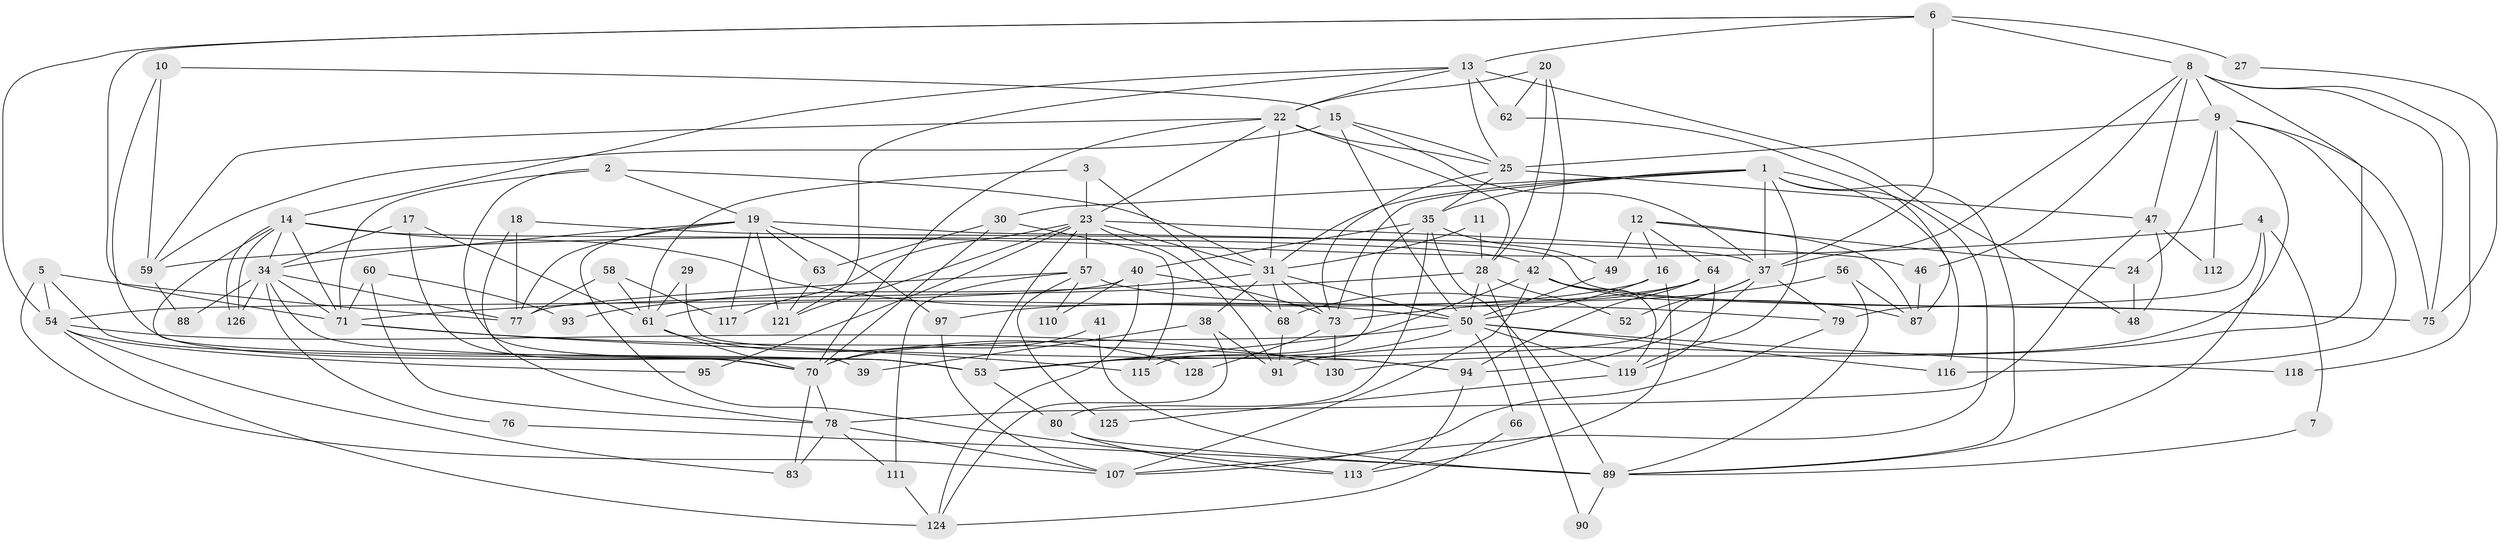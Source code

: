 // Generated by graph-tools (version 1.1) at 2025/52/02/27/25 19:52:09]
// undirected, 91 vertices, 213 edges
graph export_dot {
graph [start="1"]
  node [color=gray90,style=filled];
  1 [super="+55"];
  2 [super="+26"];
  3;
  4;
  5;
  6 [super="+51"];
  7;
  8 [super="+109"];
  9 [super="+127"];
  10;
  11;
  12 [super="+45"];
  13 [super="+106"];
  14 [super="+122"];
  15 [super="+104"];
  16;
  17 [super="+21"];
  18;
  19 [super="+74"];
  20 [super="+129"];
  22 [super="+33"];
  23 [super="+102"];
  24;
  25 [super="+32"];
  27 [super="+100"];
  28 [super="+36"];
  29;
  30;
  31 [super="+69"];
  34 [super="+43"];
  35 [super="+84"];
  37 [super="+81"];
  38 [super="+96"];
  39;
  40 [super="+44"];
  41;
  42 [super="+114"];
  46;
  47;
  48;
  49;
  50 [super="+65"];
  52;
  53 [super="+72"];
  54 [super="+120"];
  56;
  57 [super="+82"];
  58;
  59;
  60;
  61 [super="+105"];
  62 [super="+67"];
  63;
  64;
  66;
  68;
  70 [super="+85"];
  71 [super="+98"];
  73;
  75;
  76;
  77 [super="+86"];
  78 [super="+108"];
  79;
  80 [super="+92"];
  83;
  87;
  88;
  89 [super="+101"];
  90;
  91 [super="+99"];
  93;
  94 [super="+103"];
  95;
  97;
  107;
  110;
  111;
  112;
  113;
  115;
  116;
  117;
  118;
  119 [super="+123"];
  121;
  124;
  125;
  126;
  128;
  130;
  1 -- 107;
  1 -- 116;
  1 -- 35;
  1 -- 37;
  1 -- 73;
  1 -- 89;
  1 -- 30;
  1 -- 31;
  1 -- 119;
  2 -- 19;
  2 -- 53;
  2 -- 71;
  2 -- 31;
  3 -- 23;
  3 -- 68;
  3 -- 61;
  4 -- 59;
  4 -- 89;
  4 -- 7;
  4 -- 79;
  5 -- 54;
  5 -- 107;
  5 -- 70;
  5 -- 77;
  6 -- 27 [weight=2];
  6 -- 54;
  6 -- 8;
  6 -- 71;
  6 -- 13;
  6 -- 37;
  7 -- 89;
  8 -- 46;
  8 -- 75 [weight=2];
  8 -- 118;
  8 -- 130;
  8 -- 47;
  8 -- 9;
  8 -- 37;
  9 -- 25;
  9 -- 75;
  9 -- 91;
  9 -- 116;
  9 -- 24;
  9 -- 112;
  10 -- 59;
  10 -- 15;
  10 -- 53;
  11 -- 28;
  11 -- 31;
  12 -- 64;
  12 -- 24;
  12 -- 16;
  12 -- 49;
  12 -- 87;
  13 -- 14;
  13 -- 121;
  13 -- 48;
  13 -- 62;
  13 -- 22;
  13 -- 25;
  14 -- 126;
  14 -- 126;
  14 -- 71;
  14 -- 42;
  14 -- 34;
  14 -- 39;
  14 -- 50;
  15 -- 50;
  15 -- 59;
  15 -- 25;
  15 -- 37;
  16 -- 113;
  16 -- 50;
  16 -- 61;
  17 -- 61;
  17 -- 70;
  17 -- 34;
  18 -- 78;
  18 -- 77;
  18 -- 37;
  19 -- 121;
  19 -- 97;
  19 -- 117;
  19 -- 113;
  19 -- 75;
  19 -- 77;
  19 -- 63;
  19 -- 34;
  20 -- 28 [weight=3];
  20 -- 42;
  20 -- 22;
  20 -- 62;
  22 -- 70;
  22 -- 23;
  22 -- 59;
  22 -- 28;
  22 -- 25;
  22 -- 31;
  23 -- 31;
  23 -- 46;
  23 -- 95;
  23 -- 117;
  23 -- 121;
  23 -- 57;
  23 -- 53;
  23 -- 91;
  24 -- 48;
  25 -- 73;
  25 -- 47;
  25 -- 35;
  27 -- 75;
  28 -- 52;
  28 -- 71;
  28 -- 90;
  28 -- 50;
  29 -- 94;
  29 -- 61;
  30 -- 63;
  30 -- 115;
  30 -- 70;
  31 -- 50;
  31 -- 93;
  31 -- 68;
  31 -- 38;
  31 -- 73;
  34 -- 77 [weight=2];
  34 -- 76;
  34 -- 88;
  34 -- 126;
  34 -- 53;
  34 -- 71;
  35 -- 49;
  35 -- 115;
  35 -- 89;
  35 -- 40;
  35 -- 80;
  37 -- 94;
  37 -- 79;
  37 -- 52;
  37 -- 53;
  38 -- 124;
  38 -- 91;
  38 -- 39;
  40 -- 73;
  40 -- 124;
  40 -- 110;
  40 -- 54;
  41 -- 70;
  41 -- 89;
  42 -- 53;
  42 -- 75;
  42 -- 87;
  42 -- 107;
  42 -- 119;
  46 -- 87;
  47 -- 48;
  47 -- 112;
  47 -- 78;
  49 -- 50;
  50 -- 53;
  50 -- 66;
  50 -- 116;
  50 -- 118;
  50 -- 70;
  50 -- 119;
  53 -- 80;
  54 -- 130;
  54 -- 83;
  54 -- 124;
  54 -- 95;
  56 -- 87;
  56 -- 73;
  56 -- 89;
  57 -- 111;
  57 -- 125 [weight=2];
  57 -- 77;
  57 -- 110;
  57 -- 79;
  58 -- 117;
  58 -- 61;
  58 -- 77;
  59 -- 88;
  60 -- 71;
  60 -- 93;
  60 -- 78;
  61 -- 128;
  61 -- 70;
  62 -- 87;
  63 -- 121;
  64 -- 97;
  64 -- 68;
  64 -- 94;
  64 -- 119;
  66 -- 124;
  68 -- 91;
  70 -- 83;
  70 -- 78;
  71 -- 115;
  71 -- 94;
  73 -- 128;
  73 -- 130;
  76 -- 89;
  78 -- 83;
  78 -- 107;
  78 -- 111;
  79 -- 107;
  80 -- 89;
  80 -- 113;
  89 -- 90;
  94 -- 113;
  97 -- 107;
  111 -- 124;
  119 -- 125;
}
